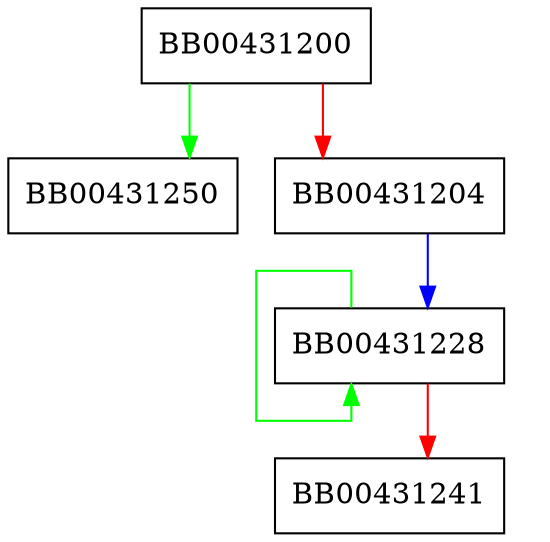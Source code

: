 digraph hex_prin {
  node [shape="box"];
  graph [splines=ortho];
  BB00431200 -> BB00431250 [color="green"];
  BB00431200 -> BB00431204 [color="red"];
  BB00431204 -> BB00431228 [color="blue"];
  BB00431228 -> BB00431228 [color="green"];
  BB00431228 -> BB00431241 [color="red"];
}